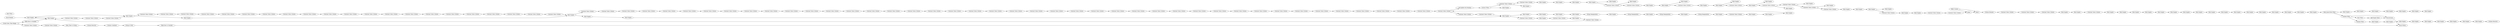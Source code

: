 digraph {
	1 [label="Excel Reader"]
	2 [label="Constant Value Column"]
	70 [label="Constant Value Column"]
	76 [label="Constant Value Column"]
	78 [label="Constant Value Column"]
	3 [label="Constant Value Column"]
	4 [label="Constant Value Column"]
	5 [label="Constant Value Column"]
	7 [label="Constant Value Column"]
	8 [label="Constant Value Column"]
	9 [label="Constant Value Column"]
	10 [label="Constant Value Column"]
	11 [label="Constant Value Column"]
	12 [label="Constant Value Column"]
	13 [label="Constant Value Column"]
	14 [label="Constant Value Column"]
	15 [label="Constant Value Column"]
	16 [label="Constant Value Column"]
	17 [label="Constant Value Column"]
	18 [label="Constant Value Column"]
	19 [label="Constant Value Column"]
	20 [label="Constant Value Column"]
	21 [label="Constant Value Column"]
	22 [label="Constant Value Column"]
	23 [label="Constant Value Column"]
	24 [label="Constant Value Column"]
	25 [label="Constant Value Column"]
	26 [label="Constant Value Column"]
	27 [label="Constant Value Column"]
	28 [label="Constant Value Column"]
	29 [label="Constant Value Column"]
	30 [label="Constant Value Column"]
	31 [label="Constant Value Column"]
	32 [label="Constant Value Column"]
	33 [label="Constant Value Column"]
	34 [label="Constant Value Column"]
	35 [label="Constant Value Column"]
	36 [label="Constant Value Column"]
	37 [label="Constant Value Column"]
	38 [label="Constant Value Column"]
	39 [label="Constant Value Column"]
	40 [label="Constant Value Column"]
	41 [label="Constant Value Column"]
	42 [label="Constant Value Column"]
	43 [label="Constant Value Column"]
	44 [label="Constant Value Column"]
	45 [label="Constant Value Column"]
	46 [label="Constant Value Column"]
	47 [label="Constant Value Column"]
	48 [label="Constant Value Column"]
	49 [label="Constant Value Column"]
	50 [label="Constant Value Column"]
	51 [label="Constant Value Column"]
	52 [label="Constant Value Column"]
	53 [label="Constant Value Column"]
	54 [label="Constant Value Column"]
	55 [label="Constant Value Column"]
	56 [label="Constant Value Column"]
	57 [label="Constant Value Column"]
	58 [label="Constant Value Column"]
	59 [label="Constant Value Column"]
	60 [label="Constant Value Column"]
	61 [label="Constant Value Column"]
	62 [label="Constant Value Column"]
	63 [label="Constant Value Column"]
	64 [label="Constant Value Column"]
	65 [label="Constant Value Column"]
	66 [label="Constant Value Column"]
	67 [label="Constant Value Column"]
	68 [label="Constant Value Column"]
	69 [label="Constant Value Column"]
	70 [label="Constant Value Column"]
	71 [label="Constant Value Column"]
	72 [label="Constant Value Column"]
	74 [label="Constant Value Column"]
	80 [label="Rule Engine"]
	81 [label="Rule Engine"]
	82 [label="Rule Engine"]
	83 [label="Constant Value Column"]
	85 [label="Constant Value Column"]
	80 [label="Rule Engine"]
	81 [label="Rule Engine"]
	82 [label="Rule Engine"]
	83 [label="Rule Engine"]
	84 [label="Rule Engine"]
	85 [label="Rule Engine"]
	86 [label="Rule Engine"]
	87 [label="Rule Engine"]
	88 [label="Rule Engine"]
	90 [label="Rule Engine"]
	91 [label="Rule Engine"]
	93 [label="Cell Splitter By Position"]
	94 [label="Column Filter"]
	95 [label="Rule Engine"]
	96 [label="Rule Engine"]
	98 [label="Rule Engine"]
	100 [label="Rule Engine"]
	101 [label="Rule Engine"]
	102 [label="Rule Engine"]
	103 [label="Rule Engine"]
	104 [label="Rule Engine"]
	105 [label="Rule Engine"]
	107 [label="Rule Engine"]
	109 [label="Rule Engine"]
	110 [label="Rule Engine"]
	111 [label="Rule Engine"]
	112 [label="Rule Engine"]
	113 [label="Rule Engine"]
	114 [label="Rule Engine"]
	115 [label="Rule Engine"]
	116 [label="Rule Engine"]
	117 [label="Rule Engine"]
	118 [label="Rule Engine"]
	119 [label="Rule Engine"]
	120 [label="Rule Engine"]
	121 [label="Rule Engine"]
	122 [label="Rule Engine"]
	123 [label="Rule Engine"]
	124 [label="Constant Value Column"]
	125 [label="Constant Value Column"]
	128 [label="Rule Engine"]
	129 [label="Rule Engine"]
	130 [label="Constant Value Column"]
	131 [label="Constant Value Column"]
	132 [label="Rule Engine"]
	134 [label="Rule Engine"]
	135 [label="Rule Engine"]
	136 [label="Rule Engine"]
	138 [label="Rule Engine"]
	140 [label="Rule Engine"]
	142 [label="Rule Engine"]
	143 [label="Rule Engine"]
	144 [label="Rule Engine"]
	145 [label="Rule Engine"]
	146 [label="Rule Engine"]
	147 [label="Rule Engine"]
	148 [label="Rule Engine"]
	149 [label="Rule Engine"]
	150 [label="Rule Engine"]
	151 [label="Column Filter"]
	153 [label="Row Filter"]
	154 [label="Add Empty Rows"]
	155 [label=Concatenate]
	156 [label="Rule Engine"]
	158 [label=Joiner]
	159 [label="Table Creator"]
	160 [label=Joiner]
	161 [label="Constant Value Column"]
	163 [label="Rule Engine"]
	164 [label="Rule Engine"]
	165 [label="Rule Engine"]
	167 [label="Excel Writer"]
	168 [label="Rule Engine"]
	169 [label="Rule Engine"]
	170 [label="Rule Engine"]
	171 [label="Rule Engine"]
	172 [label="Rule Engine"]
	173 [label="Rule Engine"]
	176 [label="Constant Value Column"]
	178 [label="Create Date_Time Range"]
	180 [label="Table Row to Variable"]
	181 [label="Date_Time to String"]
	182 [label="String to Path"]
	183 [label="Constant Value Column"]
	185 [label="Column Combiner"]
	186 [label="Column Resorter"]
	187 [label="Constant Value Column"]
	189 [label="Column Rename"]
	193 [label="Rule Engine"]
	195 [label="Rule Engine"]
	196 [label="Rule Engine"]
	203 [label="Rule Engine"]
	204 [label="Rule Engine"]
	205 [label="Rule_based Row Filter"]
	206 [label="Rule Engine"]
	207 [label="Rule Engine"]
	208 [label="Rule Engine"]
	209 [label="Rule Engine"]
	210 [label="Rule Engine"]
	211 [label="Rule Engine"]
	214 [label="Table Row to Variable"]
	215 [label="Rule Engine"]
	216 [label="Rule Engine"]
	217 [label="Column Filter"]
	218 [label="Column Resorter"]
	219 [label="Rule Engine"]
	220 [label="Rule Engine"]
	221 [label="Rule Engine"]
	222 [label="Rule Engine"]
	224 [label="String Manipulation"]
	225 [label="String Manipulation"]
	226 [label="String Manipulation"]
	227 [label="String Manipulation"]
	228 [label="Rule Engine"]
	229 [label="Constant Value Column"]
	230 [label="Constant Value Column"]
	231 [label="Constant Value Column"]
	232 [label="Constant Value Column"]
	233 [label="Constant Value Column"]
	234 [label="Constant Value Column"]
	235 [label="Constant Value Column"]
	236 [label="Constant Value Column"]
	237 [label="Constant Value Column"]
	238 [label="Constant Value Column"]
	239 [label="Constant Value Column"]
	240 [label="Row Filter"]
	3 -> 4
	4 -> 5
	5 -> 82
	7 -> 9
	8 -> 10
	9 -> 8
	10 -> 11
	11 -> 13
	12 -> 16
	13 -> 15
	14 -> 12
	15 -> 14
	16 -> 17
	17 -> 18
	18 -> 19
	19 -> 20
	20 -> 21
	21 -> 22
	22 -> 23
	23 -> 24
	24 -> 25
	25 -> 26
	26 -> 27
	27 -> 83
	28 -> 29
	29 -> 30
	30 -> 31
	31 -> 32
	32 -> 33
	33 -> 34
	34 -> 35
	35 -> 36
	36 -> 37
	37 -> 38
	38 -> 39
	39 -> 40
	40 -> 41
	41 -> 42
	42 -> 43
	43 -> 44
	44 -> 45
	45 -> 46
	46 -> 47
	47 -> 48
	48 -> 49
	49 -> 50
	50 -> 51
	51 -> 52
	52 -> 53
	53 -> 54
	54 -> 55
	55 -> 56
	56 -> 57
	57 -> 58
	58 -> 59
	59 -> 60
	60 -> 61
	61 -> 62
	62 -> 63
	63 -> 64
	64 -> 65
	65 -> 66
	66 -> 67
	67 -> 68
	68 -> 69
	69 -> 70
	70 -> 71
	71 -> 72
	72 -> 85
	80 -> 3
	81 -> 80
	82 -> 7
	83 -> 28
	85 -> 74
	1 -> 81
	2 -> 156
	70 -> 93
	76 -> 204
	78 -> 80
	74 -> 203
	80 -> 81
	81 -> 82
	82 -> 87
	83 -> 84
	84 -> 86
	85 -> 88
	86 -> 85
	87 -> 83
	88 -> 163
	90 -> 91
	91 -> 70
	93 -> 94
	94 -> 95
	94 -> 229
	98 -> 100
	100 -> 101
	101 -> 102
	101 -> 231
	104 -> 122
	107 -> 123
	110 -> 111
	110 -> 235
	115 -> 116
	116 -> 117
	117 -> 118
	117 -> 239
	119 -> 120
	120 -> 125
	121 -> 98
	122 -> 105
	122 -> 233
	123 -> 109
	123 -> 234
	124 -> 158
	125 -> 124
	128 -> 129
	129 -> 176
	130 -> 131
	131 -> 128
	132 -> 134
	134 -> 135
	135 -> 142
	136 -> 143
	138 -> 140
	140 -> 136
	142 -> 168
	143 -> 169
	144 -> 145
	145 -> 146
	146 -> 148
	147 -> 150
	148 -> 147
	149 -> 205
	150 -> 149
	151 -> 155
	151 -> 153
	151 -> 217
	153 -> 154
	154 -> 155
	155 -> 167
	156 -> 90
	158 -> 160
	159 -> 158
	159 -> 160
	160 -> 189
	161 -> 130
	163 -> 164
	164 -> 165
	165 -> 224
	168 -> 138
	169 -> 144
	170 -> 225
	171 -> 226
	172 -> 227
	173 -> 2
	176 -> 132
	178 -> 187
	178 -> 214
	180 -> 167
	181 -> 186
	182 -> 180
	183 -> 181
	185 -> 182
	186 -> 185
	187 -> 183
	189 -> 161
	193 -> 215
	195 -> 193
	196 -> 195
	203 -> 76
	204 -> 78
	205 -> 228
	205 -> 151
	206 -> 207
	207 -> 208
	208 -> 209
	209 -> 210
	210 -> 211
	214 -> 80
	215 -> 216
	216 -> 219
	217 -> 196
	219 -> 220
	220 -> 222
	221 -> 218
	222 -> 221
	224 -> 170
	225 -> 171
	226 -> 172
	227 -> 173
	228 -> 206
	229 -> 230
	229 -> 96
	230 -> 121
	231 -> 232
	231 -> 103
	232 -> 104
	233 -> 107
	234 -> 110
	235 -> 236
	235 -> 112
	236 -> 237
	236 -> 113
	237 -> 238
	237 -> 114
	238 -> 115
	239 -> 119
	rankdir=LR
}
